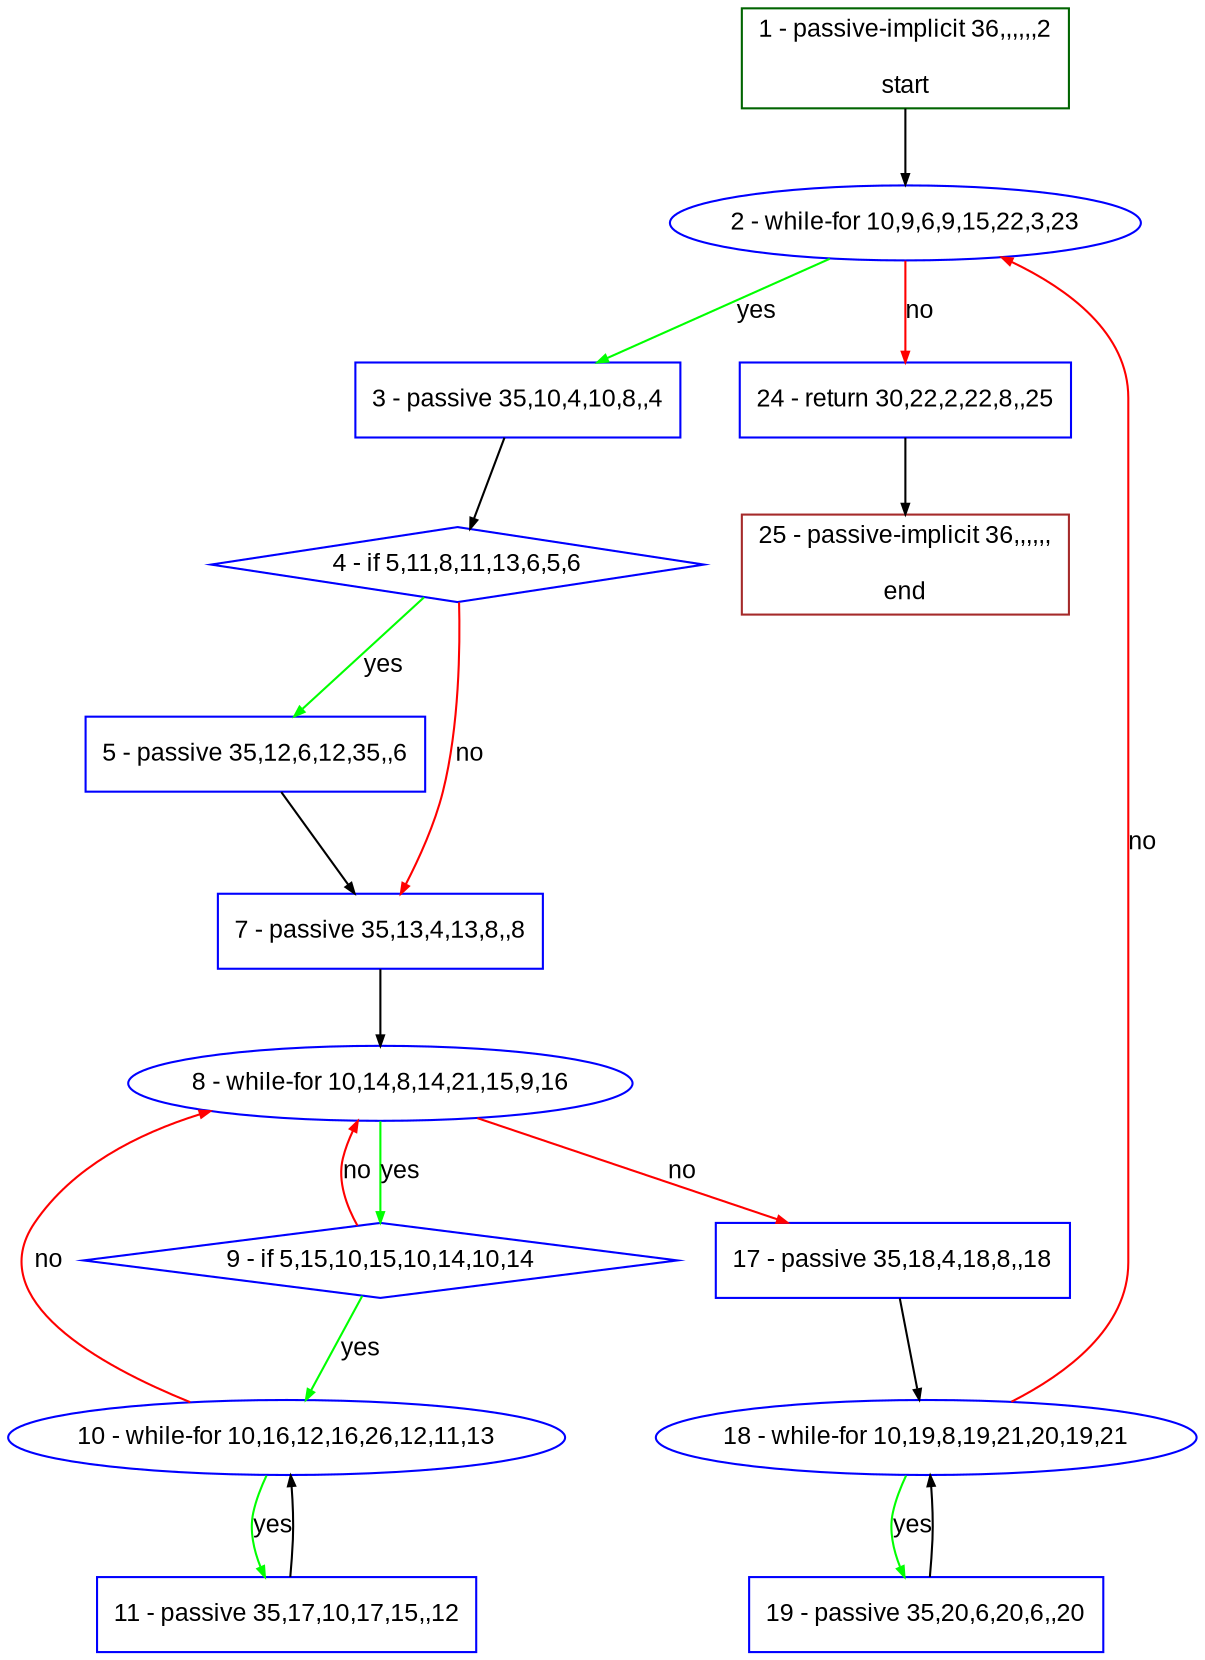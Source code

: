 digraph "" {
  graph [bgcolor="white", fillcolor="#FFFFCC", pack="true", packmode="clust", fontname="Arial", label="", fontsize="12", compound="true", style="rounded,filled"];
  node [node_initialized="no", fillcolor="white", fontname="Arial", label="", color="grey", fontsize="12", fixedsize="false", compound="true", shape="rectangle", style="filled"];
  edge [arrowtail="none", lhead="", fontcolor="black", fontname="Arial", label="", color="black", fontsize="12", arrowhead="normal", arrowsize="0.5", compound="true", ltail="", dir="forward"];
  __N1 [fillcolor="#ffffff", label="2 - while-for 10,9,6,9,15,22,3,23", color="#0000ff", shape="oval", style="filled"];
  __N2 [fillcolor="#ffffff", label="1 - passive-implicit 36,,,,,,2\n\nstart", color="#006400", shape="box", style="filled"];
  __N3 [fillcolor="#ffffff", label="3 - passive 35,10,4,10,8,,4", color="#0000ff", shape="box", style="filled"];
  __N4 [fillcolor="#ffffff", label="24 - return 30,22,2,22,8,,25", color="#0000ff", shape="box", style="filled"];
  __N5 [fillcolor="#ffffff", label="4 - if 5,11,8,11,13,6,5,6", color="#0000ff", shape="diamond", style="filled"];
  __N6 [fillcolor="#ffffff", label="5 - passive 35,12,6,12,35,,6", color="#0000ff", shape="box", style="filled"];
  __N7 [fillcolor="#ffffff", label="7 - passive 35,13,4,13,8,,8", color="#0000ff", shape="box", style="filled"];
  __N8 [fillcolor="#ffffff", label="8 - while-for 10,14,8,14,21,15,9,16", color="#0000ff", shape="oval", style="filled"];
  __N9 [fillcolor="#ffffff", label="9 - if 5,15,10,15,10,14,10,14", color="#0000ff", shape="diamond", style="filled"];
  __N10 [fillcolor="#ffffff", label="17 - passive 35,18,4,18,8,,18", color="#0000ff", shape="box", style="filled"];
  __N11 [fillcolor="#ffffff", label="10 - while-for 10,16,12,16,26,12,11,13", color="#0000ff", shape="oval", style="filled"];
  __N12 [fillcolor="#ffffff", label="11 - passive 35,17,10,17,15,,12", color="#0000ff", shape="box", style="filled"];
  __N13 [fillcolor="#ffffff", label="18 - while-for 10,19,8,19,21,20,19,21", color="#0000ff", shape="oval", style="filled"];
  __N14 [fillcolor="#ffffff", label="19 - passive 35,20,6,20,6,,20", color="#0000ff", shape="box", style="filled"];
  __N15 [fillcolor="#ffffff", label="25 - passive-implicit 36,,,,,,\n\nend", color="#a52a2a", shape="box", style="filled"];
  __N2 -> __N1 [arrowtail="none", color="#000000", label="", arrowhead="normal", dir="forward"];
  __N1 -> __N3 [arrowtail="none", color="#00ff00", label="yes", arrowhead="normal", dir="forward"];
  __N1 -> __N4 [arrowtail="none", color="#ff0000", label="no", arrowhead="normal", dir="forward"];
  __N3 -> __N5 [arrowtail="none", color="#000000", label="", arrowhead="normal", dir="forward"];
  __N5 -> __N6 [arrowtail="none", color="#00ff00", label="yes", arrowhead="normal", dir="forward"];
  __N5 -> __N7 [arrowtail="none", color="#ff0000", label="no", arrowhead="normal", dir="forward"];
  __N6 -> __N7 [arrowtail="none", color="#000000", label="", arrowhead="normal", dir="forward"];
  __N7 -> __N8 [arrowtail="none", color="#000000", label="", arrowhead="normal", dir="forward"];
  __N8 -> __N9 [arrowtail="none", color="#00ff00", label="yes", arrowhead="normal", dir="forward"];
  __N9 -> __N8 [arrowtail="none", color="#ff0000", label="no", arrowhead="normal", dir="forward"];
  __N8 -> __N10 [arrowtail="none", color="#ff0000", label="no", arrowhead="normal", dir="forward"];
  __N9 -> __N11 [arrowtail="none", color="#00ff00", label="yes", arrowhead="normal", dir="forward"];
  __N11 -> __N8 [arrowtail="none", color="#ff0000", label="no", arrowhead="normal", dir="forward"];
  __N11 -> __N12 [arrowtail="none", color="#00ff00", label="yes", arrowhead="normal", dir="forward"];
  __N12 -> __N11 [arrowtail="none", color="#000000", label="", arrowhead="normal", dir="forward"];
  __N10 -> __N13 [arrowtail="none", color="#000000", label="", arrowhead="normal", dir="forward"];
  __N13 -> __N1 [arrowtail="none", color="#ff0000", label="no", arrowhead="normal", dir="forward"];
  __N13 -> __N14 [arrowtail="none", color="#00ff00", label="yes", arrowhead="normal", dir="forward"];
  __N14 -> __N13 [arrowtail="none", color="#000000", label="", arrowhead="normal", dir="forward"];
  __N4 -> __N15 [arrowtail="none", color="#000000", label="", arrowhead="normal", dir="forward"];
}
